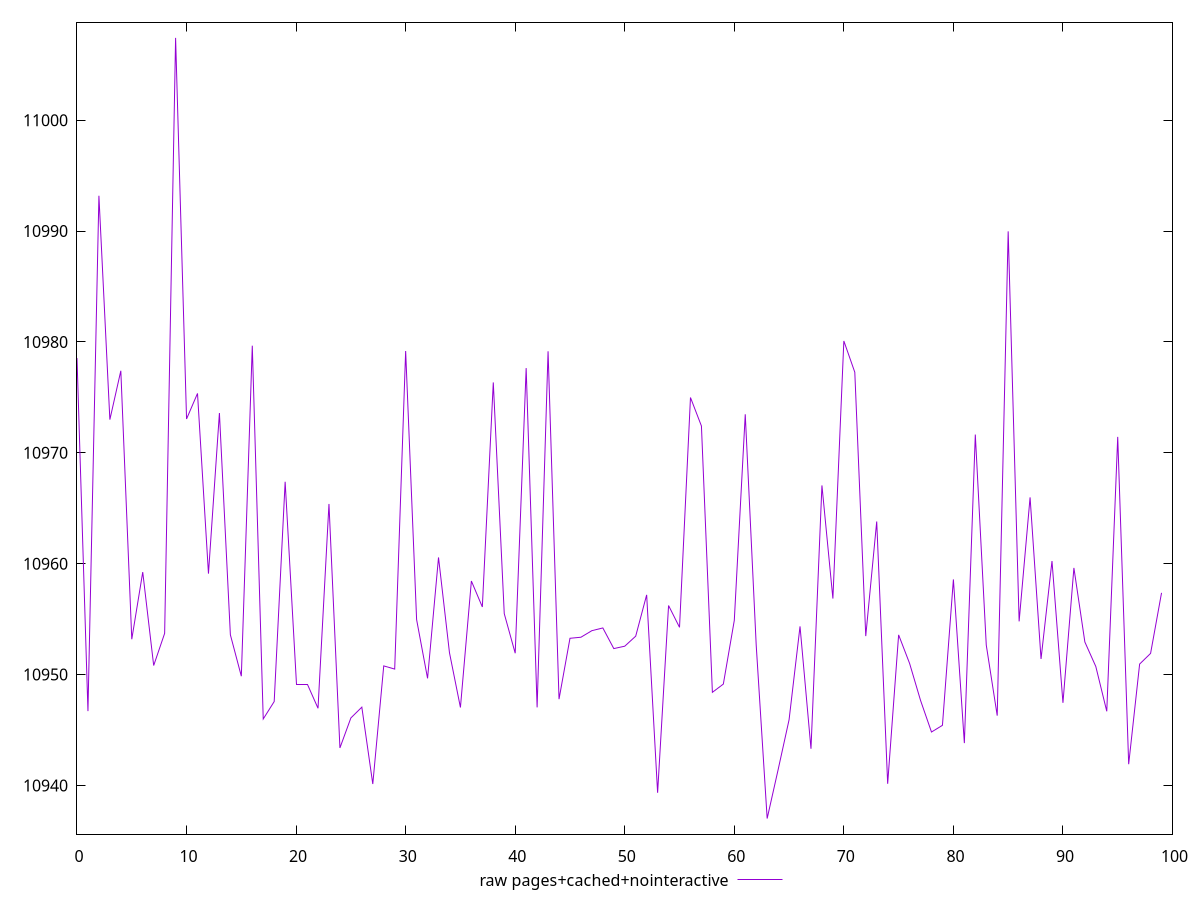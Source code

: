 $_rawPagesCachedNointeractive <<EOF
10978.5464
10946.705799999996
10993.1855
10972.993900000001
10977.398800000003
10953.1874
10959.2424
10950.8169
10953.718499999995
11007.419999999998
10973.052799999998
10975.357000000004
10959.103900000004
10973.5907
10953.589699999997
10949.8542
10979.660100000005
10945.997100000002
10947.5675
10967.3929
10949.1269
10949.126599999998
10946.961200000002
10965.390800000001
10943.384500000002
10946.090100000003
10947.062600000005
10940.129799999999
10950.7832
10950.4957
10979.1805
10954.956799999996
10949.659900000002
10960.565500000002
10951.974199999999
10947.034800000005
10958.4376
10956.099000000002
10976.351800000002
10955.498200000002
10951.9264
10977.644699999997
10947.039600000002
10979.159500000002
10947.783900000002
10953.273500000003
10953.369300000002
10953.961299999999
10954.206100000001
10952.344700000001
10952.560299999997
10953.4651
10957.189099999998
10939.342299999997
10956.228300000004
10954.262000000002
10974.986800000002
10972.4182
10948.400999999998
10949.143900000001
10954.8882
10973.476600000002
10952.656399999998
10937.018799999996
10941.419800000001
10945.925100000002
10954.346099999999
10943.3075
10967.0608
10956.8551
10980.087900000002
10977.265300000001
10953.472600000001
10963.806599999998
10940.150500000003
10953.581199999997
10951.0125
10947.6731
10944.820200000002
10945.4265
10958.583
10943.8193
10971.644900000003
10952.6636
10946.296699999999
10989.971499999998
10954.7987
10965.982800000002
10951.4078
10960.238799999996
10947.452199999998
10959.618299999995
10952.939499999999
10950.7279
10946.6875
10971.437699999999
10941.9172
10950.949199999997
10951.911700000004
10957.371699999998
EOF
set key outside below
set terminal pngcairo
set output "report_00006_2020-11-02T20-21-41.718Z/interactive/pages+cached+nointeractive//raw.png"
set yrange [10935.610775999996:11008.828023999999]
plot $_rawPagesCachedNointeractive title "raw pages+cached+nointeractive" with line ,